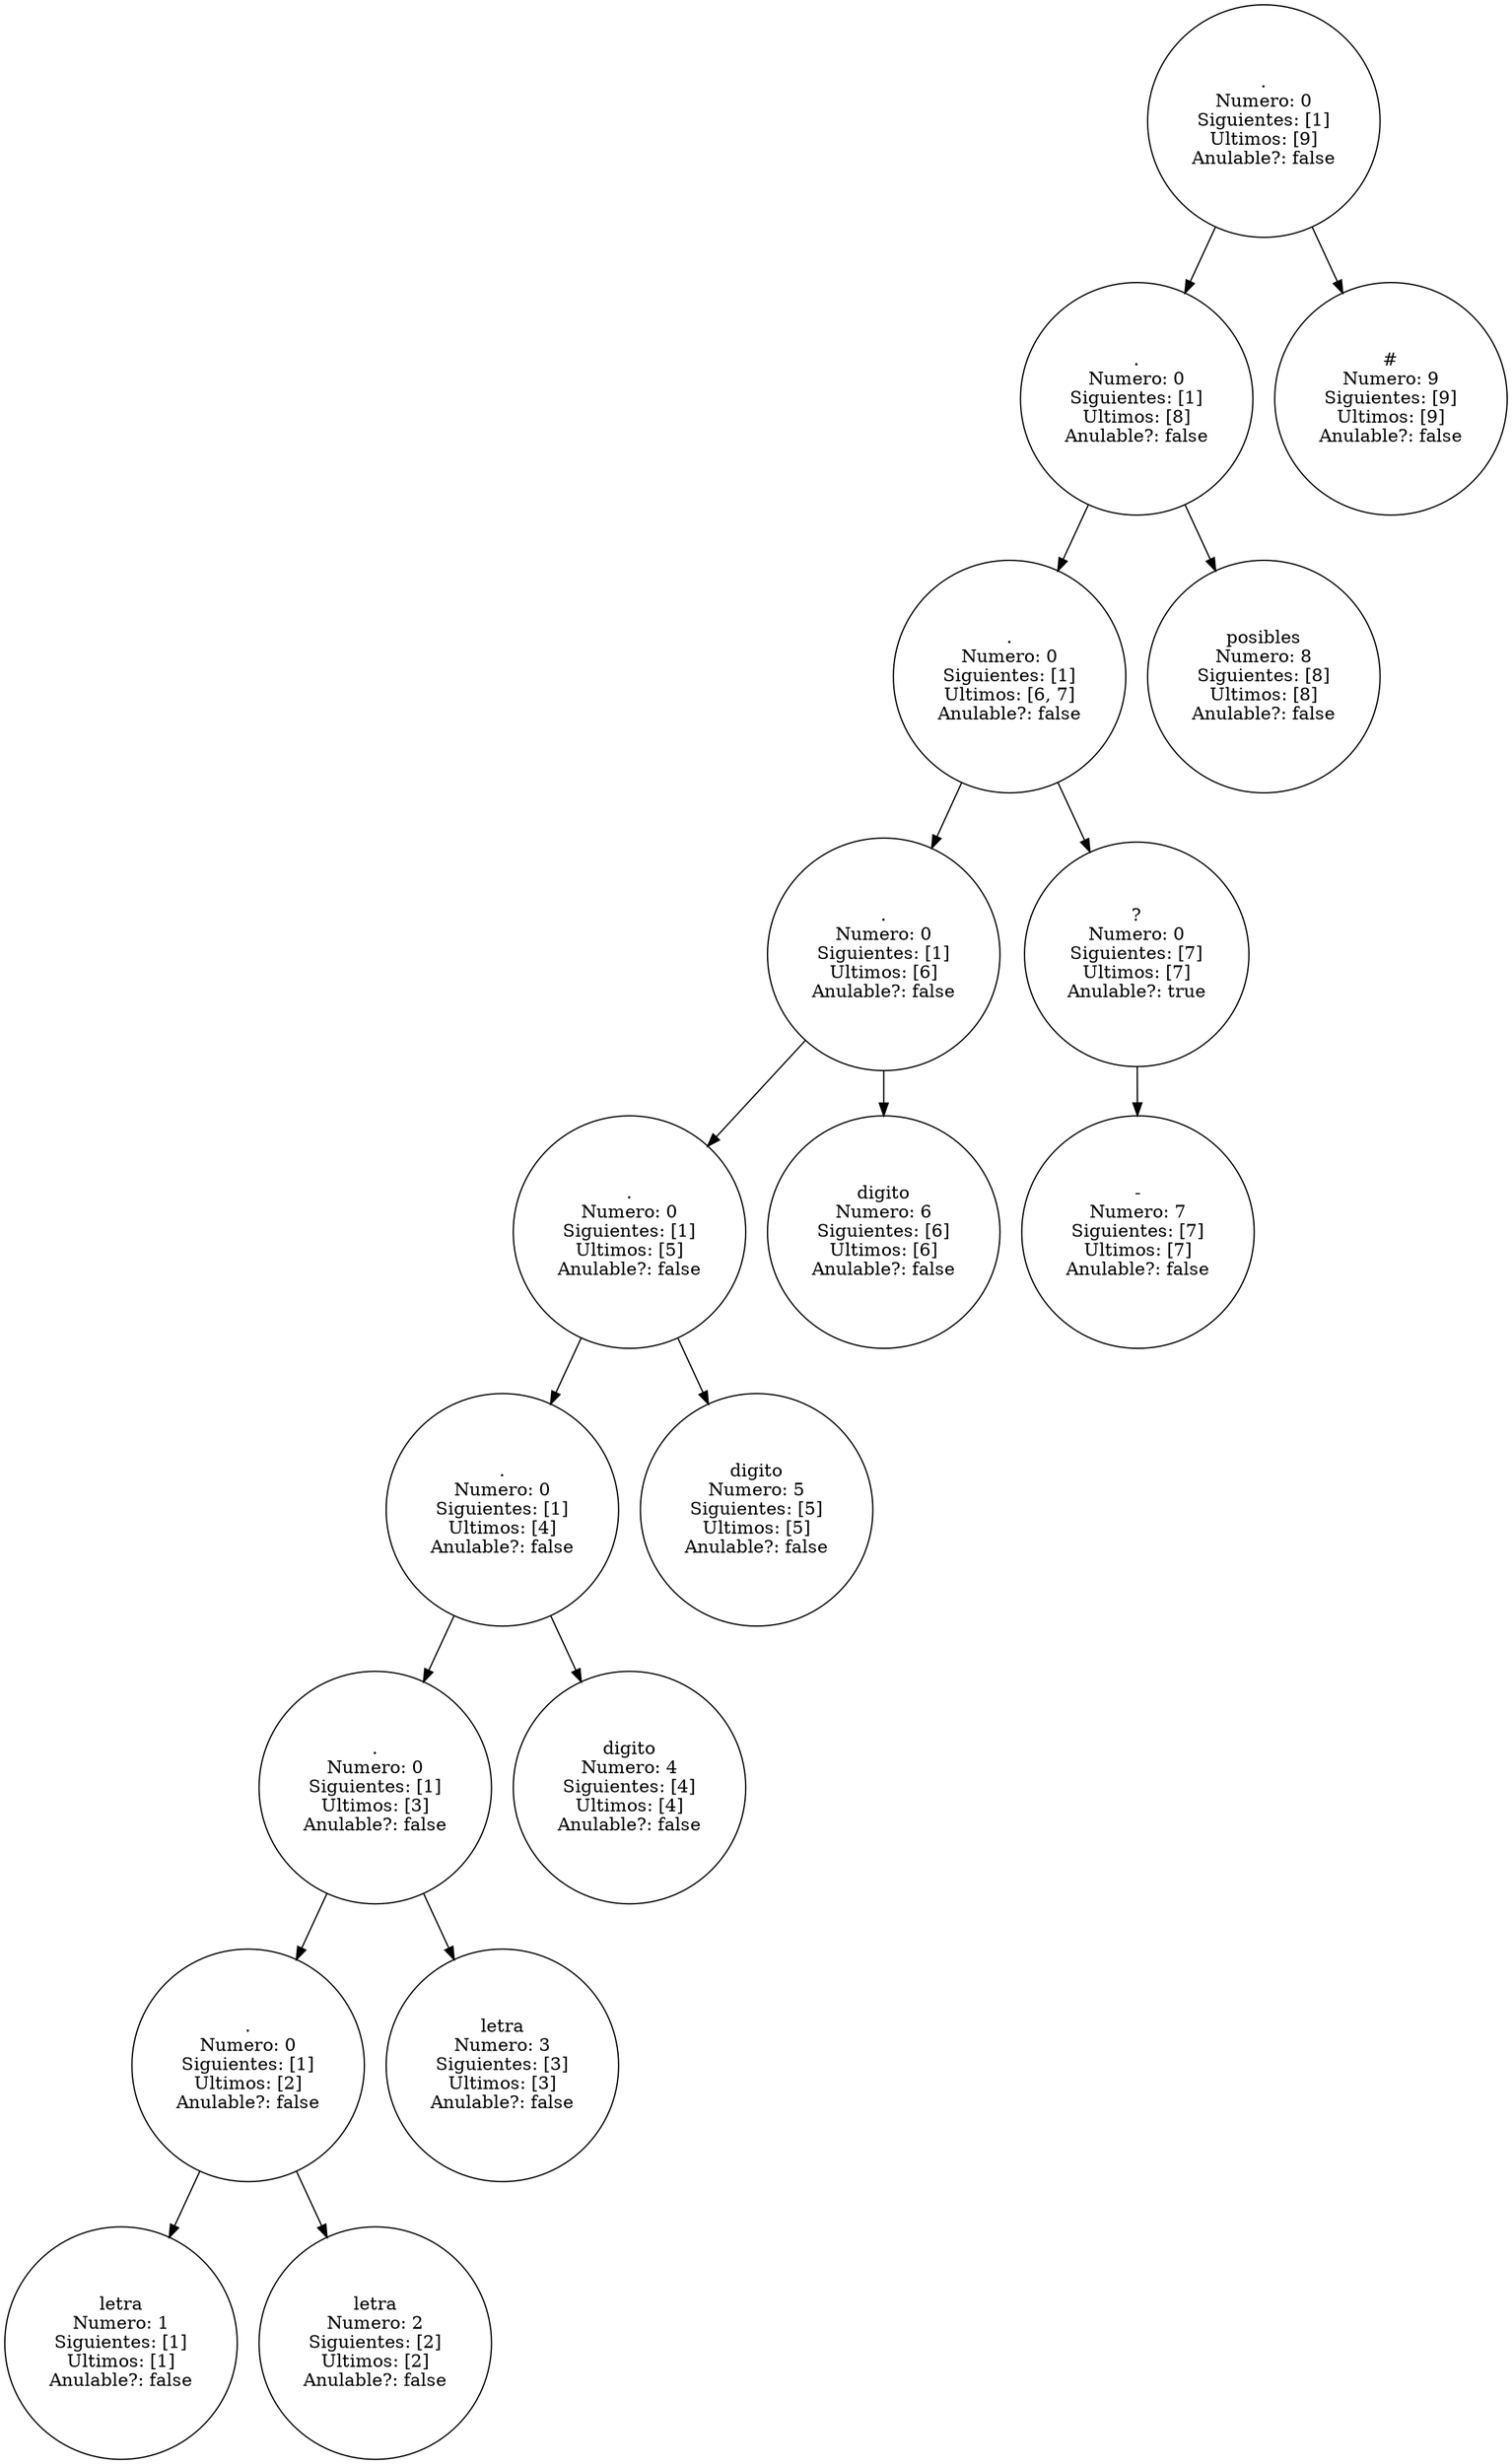 digraph Arbol{
965324736[shape=circle label="letra
Numero: 1
Siguientes: [1]
Ultimos: [1]
Anulable?: false"];
1896538585[shape=circle label=".
Numero: 0
Siguientes: [1]
Ultimos: [2]
Anulable?: false"];
1896538585 -> 965324736
1896538585 -> 738697296
738697296[shape=circle label="letra
Numero: 2
Siguientes: [2]
Ultimos: [2]
Anulable?: false"];
1824361246[shape=circle label=".
Numero: 0
Siguientes: [1]
Ultimos: [3]
Anulable?: false"];
1824361246 -> 1896538585
1824361246 -> 406769382
406769382[shape=circle label="letra
Numero: 3
Siguientes: [3]
Ultimos: [3]
Anulable?: false"];
1042083857[shape=circle label=".
Numero: 0
Siguientes: [1]
Ultimos: [4]
Anulable?: false"];
1042083857 -> 1824361246
1042083857 -> 797491874
797491874[shape=circle label="digito
Numero: 4
Siguientes: [4]
Ultimos: [4]
Anulable?: false"];
795695414[shape=circle label=".
Numero: 0
Siguientes: [1]
Ultimos: [5]
Anulable?: false"];
795695414 -> 1042083857
795695414 -> 1095429059
1095429059[shape=circle label="digito
Numero: 5
Siguientes: [5]
Ultimos: [5]
Anulable?: false"];
412026755[shape=circle label=".
Numero: 0
Siguientes: [1]
Ultimos: [6]
Anulable?: false"];
412026755 -> 795695414
412026755 -> 1903905762
1903905762[shape=circle label="digito
Numero: 6
Siguientes: [6]
Ultimos: [6]
Anulable?: false"];
882509842[shape=circle label=".
Numero: 0
Siguientes: [1]
Ultimos: [6, 7]
Anulable?: false"];
882509842 -> 412026755
882509842 -> 580446641
580446641[shape=circle label="?
Numero: 0
Siguientes: [7]
Ultimos: [7]
Anulable?: true"];
580446641 -> 1112228222
1112228222[shape=circle label="-
Numero: 7
Siguientes: [7]
Ultimos: [7]
Anulable?: false"];
1774466702[shape=circle label=".
Numero: 0
Siguientes: [1]
Ultimos: [8]
Anulable?: false"];
1774466702 -> 882509842
1774466702 -> 234514748
234514748[shape=circle label="posibles
Numero: 8
Siguientes: [8]
Ultimos: [8]
Anulable?: false"];
1758125139[shape=circle label=".
Numero: 0
Siguientes: [1]
Ultimos: [9]
Anulable?: false"];
1758125139 -> 1774466702
1758125139 -> 1888628869
1888628869[shape=circle label="#
Numero: 9
Siguientes: [9]
Ultimos: [9]
Anulable?: false"];

}
